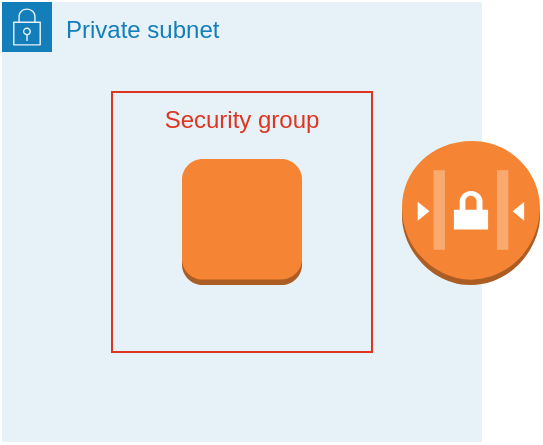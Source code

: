 <mxfile version="21.6.6" type="github">
  <diagram name="페이지-1" id="mGUCeaseNl-uqr_AVyh4">
    <mxGraphModel dx="1242" dy="822" grid="1" gridSize="10" guides="1" tooltips="1" connect="1" arrows="1" fold="1" page="1" pageScale="1" pageWidth="827" pageHeight="1169" math="0" shadow="0">
      <root>
        <mxCell id="0" />
        <mxCell id="1" parent="0" />
        <mxCell id="qF_m5nAh8SEDu760b34n-5" value="Private subnet" style="points=[[0,0],[0.25,0],[0.5,0],[0.75,0],[1,0],[1,0.25],[1,0.5],[1,0.75],[1,1],[0.75,1],[0.5,1],[0.25,1],[0,1],[0,0.75],[0,0.5],[0,0.25]];outlineConnect=0;gradientColor=none;html=1;whiteSpace=wrap;fontSize=12;fontStyle=0;container=1;pointerEvents=0;collapsible=0;recursiveResize=0;shape=mxgraph.aws4.group;grIcon=mxgraph.aws4.group_security_group;grStroke=0;strokeColor=#147EBA;fillColor=#E6F2F8;verticalAlign=top;align=left;spacingLeft=30;fontColor=#147EBA;dashed=0;" vertex="1" parent="1">
          <mxGeometry x="110" y="300" width="240" height="220" as="geometry" />
        </mxCell>
        <mxCell id="qF_m5nAh8SEDu760b34n-2" value="" style="outlineConnect=0;dashed=0;verticalLabelPosition=bottom;verticalAlign=top;align=center;html=1;shape=mxgraph.aws3.instance;fillColor=#F58534;gradientColor=none;" vertex="1" parent="qF_m5nAh8SEDu760b34n-5">
          <mxGeometry x="90" y="78.5" width="60" height="63" as="geometry" />
        </mxCell>
        <mxCell id="qF_m5nAh8SEDu760b34n-1" value="" style="outlineConnect=0;dashed=0;verticalLabelPosition=bottom;verticalAlign=top;align=center;html=1;shape=mxgraph.aws3.network_access_controllist;fillColor=#F58534;gradientColor=none;" vertex="1" parent="qF_m5nAh8SEDu760b34n-5">
          <mxGeometry x="200" y="69.5" width="69" height="72" as="geometry" />
        </mxCell>
        <mxCell id="qF_m5nAh8SEDu760b34n-6" value="Security group" style="fillColor=none;strokeColor=#DD3522;verticalAlign=top;fontStyle=0;fontColor=#DD3522;whiteSpace=wrap;html=1;" vertex="1" parent="qF_m5nAh8SEDu760b34n-5">
          <mxGeometry x="55" y="45" width="130" height="130" as="geometry" />
        </mxCell>
      </root>
    </mxGraphModel>
  </diagram>
</mxfile>
